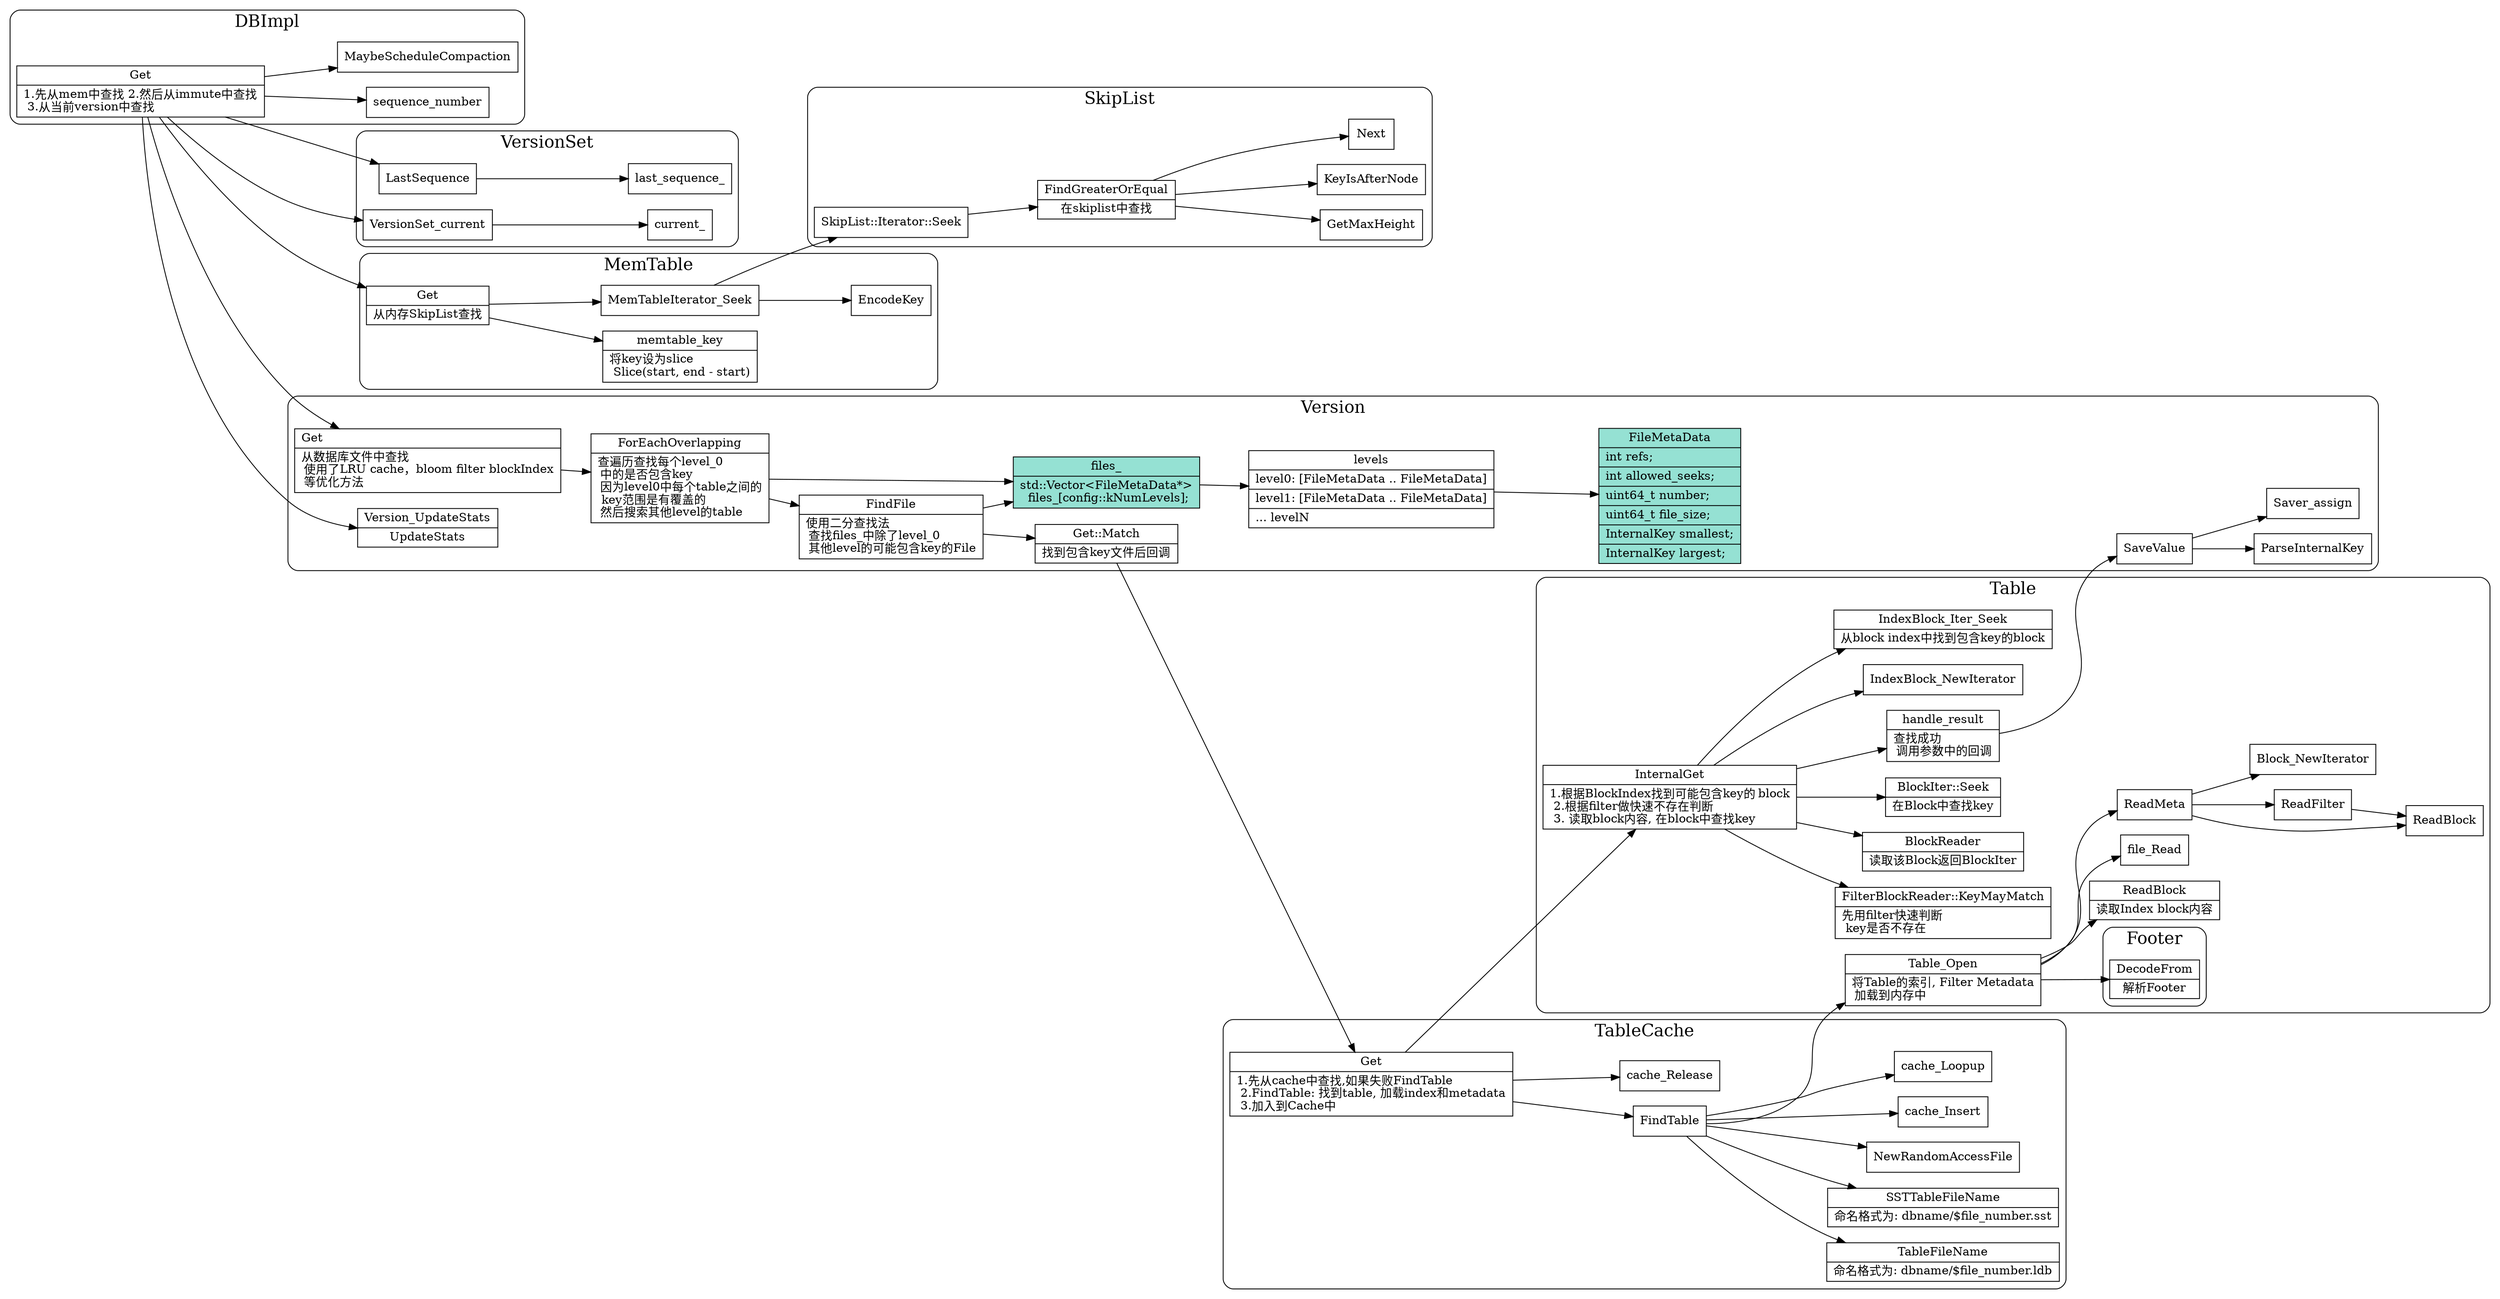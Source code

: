 digraph db_get {
  node[shape=box;];
  newrank=true;
  rankdir=LR;
  subgraph cluster_VersionSet {
    graph[label="VersionSet";fontsize=20;style=rounded];
    VersionSet_LastSequence[
      shape="record";
      label="{{
        LastSequence
      }}";
    ];
    VersionSet_LastSequence -> last_sequence_;
    VersionSet_current -> current_;
  };

  subgraph cluster_Table {
    graph[label="Table";fontsize=20;style=rounded];
  };
  subgraph cluster_SkipList {
    graph[label="SkipList";fontsize=20;style=rounded];
    SkipList_Iterator_Seek;
    SkipList_Iterator_Seek[
      shape="record";
      label="{{
        SkipList::Iterator::Seek
      }}";
    ];
    SkipList_Iterator_Seek -> FindGreaterOrEqual;
    FindGreaterOrEqual[
      shape="record";
      label="{{
        FindGreaterOrEqual|
        在skiplist中查找
      }}";
    ];
    FindGreaterOrEqual -> {
      GetMaxHeight;
      KeyIsAfterNode;
      Next;
    }
  };

  subgraph cluster_MemTable {
    graph[label="MemTable";fontsize=20;style=rounded];
    MemTable_Get[
      shape="record";
      label="{{
        Get|
        从内存SkipList查找\l
      }}";
    ];
    memtable_key[
      shape="record";
      label="{{
        memtable_key|
        将key设为slice\l
        Slice(start, end - start)\l
      }}";
    ];
    MemTable_Get-> {
      MemTableIterator_Seek
      memtable_key;
    };
    MemTableIterator_Seek -> {
      EncodeKey;
      SkipList_Iterator_Seek;
    };
  };
  subgraph cluster_Table {
    graph[label="Table";fontsize=20;style=rounded];
    subgraph cluster_Footer {
      graph[label="Footer";fontsize=20;style=rounded];
      footer_DecodeFrom[
        shape="record";
        label="{{
          DecodeFrom|
          解析Footer
        }}";
      ];
      
    };
    Table_Open[
      shape="record";
      label="{{
        Table_Open|
        将Table的索引, Filter Metadata\l 
        加载到内存中\l
      }}";
    ];
    ReadBlock_index[
      shape="record";
      label="{{
        ReadBlock|
        读取Index block内容
      }}";
    ];
    Table_Open -> {
      file_Read;
      footer_DecodeFrom;
      ReadBlock_index;
      ReadMeta;
    };
    ReadMeta -> {
      ReadBlock;
      ReadFilter;
      Block_NewIterator;
    };
    ReadFilter -> ReadBlock;
    IndexBlock_Iter_Seek[
      shape="record";
      label="{{
        IndexBlock_Iter_Seek|
        从block index中找到包含key的block
      }}";
    ];
    filter_KeyMayMatch[
      shape="record";
      label="{{
        FilterBlockReader::KeyMayMatch|
        先用filter快速判断\l 
        key是否不存在\l
      }}";
    ];
    BlockReader_block[
      shape="record";
      label="{{
        BlockReader|
        读取该Block返回BlockIter
      }}";
    ];
    BlockIter_Seek[
      shape="record";
      label="{{
        BlockIter::Seek|
        在Block中查找key\l
      }}";
    ];
    handle_result[
      shape="record";
      label="{{
        handle_result|
        查找成功\l 
        调用参数中的回调\l
      }}";
    ];
    Table_InternalGet[
      shape="record";
      label="{{
        InternalGet|
        1.根据BlockIndex找到可能包含key的 block\l 
        2.根据filter做快速不存在判断\l 
        3. 读取block内容, 在block中查找key\l
      }}";
    ];
    Table_InternalGet -> {
      IndexBlock_NewIterator;
      IndexBlock_Iter_Seek;
      BlockReader_block;
      BlockIter_Seek;
      filter_KeyMayMatch;
      handle_result;
    }
  };
  handle_result -> SaveValue;
  subgraph cluster_TableCache {
    graph[label="TableCache";fontsize=20;style=rounded];
    TableCache_Get[
      shape="record";
      label="{{
        Get|
        1.先从cache中查找,如果失败FindTable\l
        2.FindTable: 找到table, 加载index和metadata\l
        3.加入到Cache中\l
      }}";
    ];
    TableFileName[
      shape="record";
      label="{{
        TableFileName|
        命名格式为: dbname/$file_number.ldb
      }}";
    ];
    SSTTableFileName[
      shape="record";
      label="{{
        SSTTableFileName|
        命名格式为: dbname/$file_number.sst
      }}";
    ];
    TableCache_Get -> {
      FindTable;
      Table_InternalGet;
      cache_Release;
    };
    FindTable -> {
      TableFileName;
      NewRandomAccessFile;
      SSTTableFileName;
      Table_Open;
      cache_Insert;
      cache_Loopup;
    };
  };
  subgraph cluster_Version{
    graph[label="Version";fontsize=20;style=rounded];
    FileMetaData[
      fillcolor="#95e1d3";
      style=filled;
      shape="record";
      label="{{
        FileMetaData|
        int refs;\l|
        int allowed_seeks;\l|
        uint64_t number;\l|
        uint64_t file_size;\l|
        InternalKey smallest;\l|
        InternalKey largest;\l
      }}";
    ];
    files_[
      fillcolor="#95e1d3";
      style=filled;
      shape="record";
      label="{{
        files_|
        <FileMetaData> std::Vector\<FileMetaData*\>\l files_[config::kNumLevels];
      }}";
    ];
    levels[
      shape="record";
      label="{{
        levels|
        level0: [FileMetaData .. FileMetaData]\l|
        level1: [FileMetaData .. FileMetaData]\l|
        ...
        levelN\l
      }}";
    ];
    files_ -> levels;
    levels -> FileMetaData;
    FindFile[
      shape="record";
      label="{{
        FindFile|
        使用二分查找法\l 
        查找files_中除了level_0\l 
        其他level的可能包含key的File\l
      }}";
    ];
    ForEachOverlapping[
      shape="record";
      label="{{
        ForEachOverlapping|
        查遍历查找每个level_0\l
        中的是否包含key\l
        因为level0中每个table之间的\l 
        key范围是有覆盖的\l
        然后搜索其他level的table\l
      }}";
    ];
    Version_Get[
      shape="record";
      label="{{
        Get\l|
        从数据库文件中查找\l
        使用了LRU cache，bloom filter blockIndex\l
        等优化方法\l
      }}";
    ];
    Version_UpdateStats[
      shape="record";
      label="{{
        Version_UpdateStats|
        UpdateStats
      }}";
    ];
    State_Match[
      shape="record";
      label="{{
        Get::Match|
        找到包含key文件后回调
      }}";
    ];

    Version_Get -> { ForEachOverlapping; };
    ForEachOverlapping -> {
      files_;
      FindFile;
    };
    FindFile -> files_;
    FindFile -> State_Match;
    State_Match ->  TableCache_Get;
    SaveValue -> {
      ParseInternalKey;
      Saver_assign;
    }
    Version_UpdateStats;
  };

  subgraph cluster_DBImpl {
    graph[label="DBImpl";fontsize=20;style=rounded];
    Get[
      shape="record";
      label="{{
        Get|
        1.先从mem中查找 
        2.然后从immute中查找\l
        3.从当前version中查找\l
      }}";
    ];
    Get -> { 
      VersionSet_LastSequence;
      VersionSet_current;
      sequence_number;
      MemTable_Get;
      Version_Get
      MaybeScheduleCompaction;
      Version_UpdateStats;
    }
  };
}
